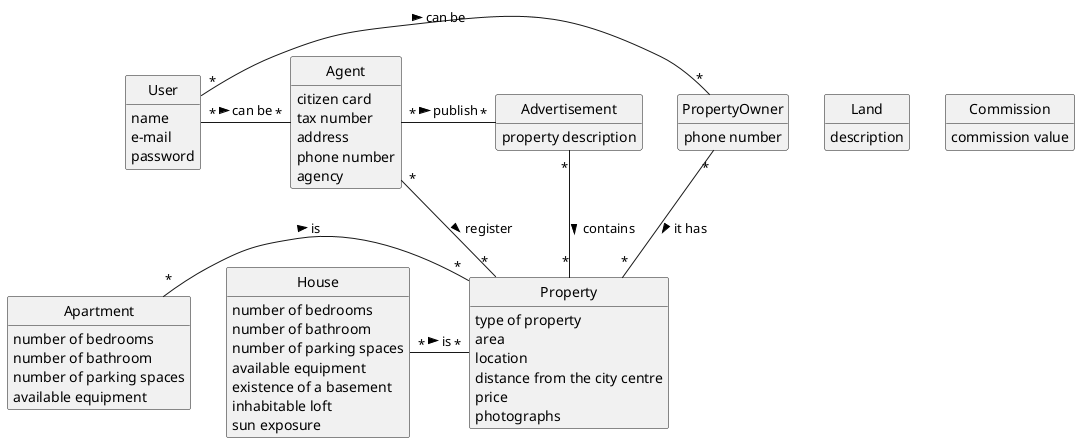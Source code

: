 @startuml
skinparam monochrome true
skinparam packageStyle rectangle
skinparam shadowing false

'left to right direction

skinparam classAttributeIconSize 0

hide circle
hide methods

'title Domain Model

'class Platform {
'  -description
'}

class Agent {
    citizen card
    tax number
    address
    phone number
    agency
}

class Advertisement {
    property description
}



class House {
     number of bedrooms
     number of bathroom
     number of parking spaces
     available equipment
     existence of a basement
     inhabitable loft
     sun exposure
}

class Apartment {
     number of bedrooms
     number of bathroom
     number of parking spaces
     available equipment
}
class Land {
     description
}

class Commission {
    commission value
}

class Property {
     type of property
     area
     location
     distance from the city centre
     price
     photographs
}

class User {
    name
    e-mail
    password

}

class PropertyOwner {
    phone number

}


Advertisement "*" -- "*" Property: contains >
PropertyOwner "*" --"*" Property: it has >
User "*" - "*" PropertyOwner: can be >
Agent "*" - "*" Property: register >
Agent "*" - "*" Advertisement: publish >
User "*"  - "*" Agent: can be >
House "*" - "*" Property: is >
Apartment"*" - "*" Property: is >


@enduml